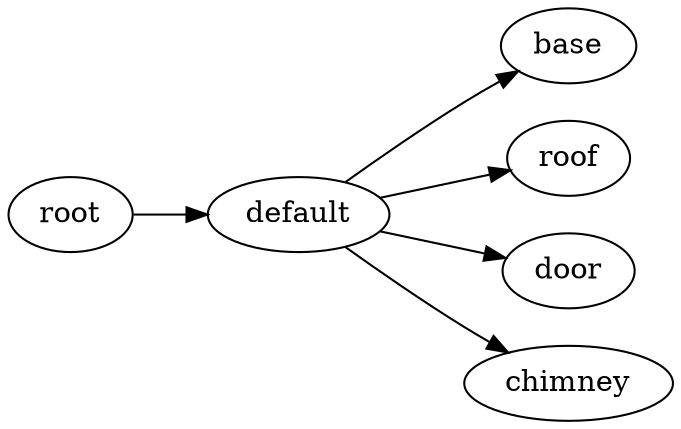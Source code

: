 digraph default {
	graph [rankdir=LR]
	root_1 [label=root href="javascript:s=&quot;\(\)\nNone&quot;; console.log(s); alert(s);"]
	default_2 [label=default href="javascript:s=&quot;\(&#x27;default&#x27;,\)\nWedge&quot;; console.log(s); alert(s);" tooltip=Wedge]
	base_3 [label=base href="javascript:s=&quot;\(&#x27;default&#x27;,\ &#x27;base&#x27;\)\nBox&quot;; console.log(s); alert(s);" tooltip=Box]
	roof_4 [label=roof href="javascript:s=&quot;\(&#x27;default&#x27;,\ &#x27;roof&#x27;\)\nLinearExtrude&quot;; console.log(s); alert(s);" tooltip=LinearExtrude]
	door_5 [label=door href="javascript:s=&quot;\(&#x27;default&#x27;,\ &#x27;door&#x27;\)\nBox&quot;; console.log(s); alert(s);" tooltip=Box]
	chimney_6 [label=chimney href="javascript:s=&quot;\(&#x27;default&#x27;,\ &#x27;chimney&#x27;\)\nCone&quot;; console.log(s); alert(s);" tooltip=Cone]
	root_1 -> default_2
	default_2 -> base_3
	default_2 -> roof_4
	default_2 -> door_5
	default_2 -> chimney_6
}
